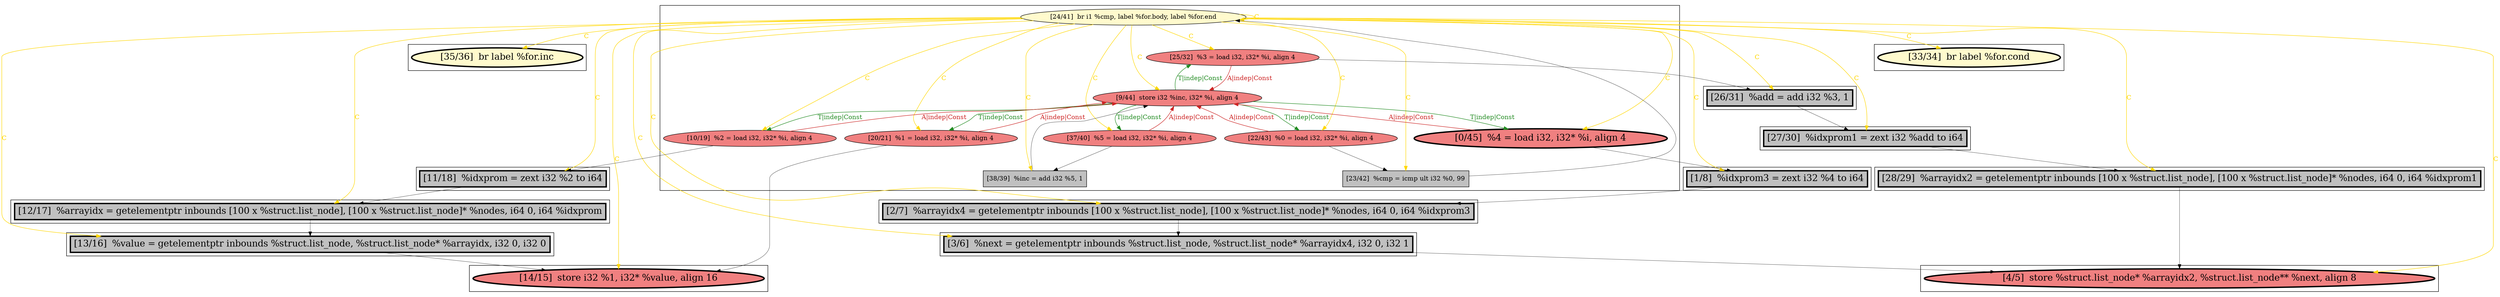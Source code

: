 
digraph G {



node744->node748 [style=solid,color=gold,label="C",penwidth=1.0,fontcolor=gold ]
node743->node748 [style=solid,color=forestgreen,label="T|indep|Const",penwidth=1.0,fontcolor=forestgreen ]
node748->node743 [style=solid,color=firebrick3,label="A|indep|Const",penwidth=1.0,fontcolor=firebrick3 ]
node744->node739 [style=solid,color=gold,label="C",penwidth=1.0,fontcolor=gold ]
node742->node733 [style=solid,color=black,label="",penwidth=0.5,fontcolor=black ]
node739->node743 [style=solid,color=firebrick3,label="A|indep|Const",penwidth=1.0,fontcolor=firebrick3 ]
node744->node737 [style=solid,color=gold,label="C",penwidth=1.0,fontcolor=gold ]
node744->node730 [style=solid,color=gold,label="C",penwidth=1.0,fontcolor=gold ]
node744->node733 [style=solid,color=gold,label="C",penwidth=1.0,fontcolor=gold ]
node735->node750 [style=solid,color=black,label="",penwidth=0.5,fontcolor=black ]
node744->node731 [style=solid,color=gold,label="C",penwidth=1.0,fontcolor=gold ]
node744->node747 [style=solid,color=gold,label="C",penwidth=1.0,fontcolor=gold ]
node744->node750 [style=solid,color=gold,label="C",penwidth=1.0,fontcolor=gold ]
node747->node743 [style=solid,color=firebrick3,label="A|indep|Const",penwidth=1.0,fontcolor=firebrick3 ]
node751->node738 [style=solid,color=black,label="",penwidth=0.5,fontcolor=black ]
node744->node741 [style=solid,color=gold,label="C",penwidth=1.0,fontcolor=gold ]
node744->node740 [style=solid,color=gold,label="C",penwidth=1.0,fontcolor=gold ]
node744->node734 [style=solid,color=gold,label="C",penwidth=1.0,fontcolor=gold ]
node744->node742 [style=solid,color=gold,label="C",penwidth=1.0,fontcolor=gold ]
node745->node743 [style=solid,color=firebrick3,label="A|indep|Const",penwidth=1.0,fontcolor=firebrick3 ]
node744->node743 [style=solid,color=gold,label="C",penwidth=1.0,fontcolor=gold ]
node744->node752 [style=solid,color=gold,label="C",penwidth=1.0,fontcolor=gold ]
node744->node746 [style=solid,color=gold,label="C",penwidth=1.0,fontcolor=gold ]
node744->node738 [style=solid,color=gold,label="C",penwidth=1.0,fontcolor=gold ]
node744->node749 [style=solid,color=gold,label="C",penwidth=1.0,fontcolor=gold ]
node738->node730 [style=solid,color=black,label="",penwidth=0.5,fontcolor=black ]
node744->node751 [style=solid,color=gold,label="C",penwidth=1.0,fontcolor=gold ]
node744->node744 [style=solid,color=gold,label="C",penwidth=1.0,fontcolor=gold ]
node746->node744 [style=solid,color=black,label="",penwidth=0.5,fontcolor=black ]
node744->node732 [style=solid,color=gold,label="C",penwidth=1.0,fontcolor=gold ]
node745->node746 [style=solid,color=black,label="",penwidth=0.5,fontcolor=black ]
node744->node745 [style=solid,color=gold,label="C",penwidth=1.0,fontcolor=gold ]
node744->node735 [style=solid,color=gold,label="C",penwidth=1.0,fontcolor=gold ]
node736->node732 [style=solid,color=black,label="",penwidth=0.5,fontcolor=black ]
node734->node736 [style=solid,color=black,label="",penwidth=0.5,fontcolor=black ]
node742->node743 [style=solid,color=firebrick3,label="A|indep|Const",penwidth=1.0,fontcolor=firebrick3 ]
node743->node742 [style=solid,color=forestgreen,label="T|indep|Const",penwidth=1.0,fontcolor=forestgreen ]
node743->node747 [style=solid,color=forestgreen,label="T|indep|Const",penwidth=1.0,fontcolor=forestgreen ]
node748->node752 [style=solid,color=black,label="",penwidth=0.5,fontcolor=black ]
node747->node740 [style=solid,color=black,label="",penwidth=0.5,fontcolor=black ]
node739->node731 [style=solid,color=black,label="",penwidth=0.5,fontcolor=black ]
node743->node739 [style=solid,color=forestgreen,label="T|indep|Const",penwidth=1.0,fontcolor=forestgreen ]
node752->node751 [style=solid,color=black,label="",penwidth=0.5,fontcolor=black ]
node741->node743 [style=solid,color=firebrick3,label="A|indep|Const",penwidth=1.0,fontcolor=firebrick3 ]
node743->node741 [style=solid,color=forestgreen,label="T|indep|Const",penwidth=1.0,fontcolor=forestgreen ]
node741->node734 [style=solid,color=black,label="",penwidth=0.5,fontcolor=black ]
node740->node743 [style=solid,color=black,label="",penwidth=0.5,fontcolor=black ]
node744->node736 [style=solid,color=gold,label="C",penwidth=1.0,fontcolor=gold ]
node732->node731 [style=solid,color=black,label="",penwidth=0.5,fontcolor=black ]
node743->node745 [style=solid,color=forestgreen,label="T|indep|Const",penwidth=1.0,fontcolor=forestgreen ]
node750->node730 [style=solid,color=black,label="",penwidth=0.5,fontcolor=black ]
node733->node735 [style=solid,color=black,label="",penwidth=0.5,fontcolor=black ]


subgraph cluster13 {


node752 [penwidth=3.0,fontsize=20,fillcolor=grey,label="[26/31]  %add = add i32 %3, 1",shape=rectangle,style=filled ]



}

subgraph cluster11 {


node750 [penwidth=3.0,fontsize=20,fillcolor=grey,label="[3/6]  %next = getelementptr inbounds %struct.list_node, %struct.list_node* %arrayidx4, i32 0, i32 1",shape=rectangle,style=filled ]



}

subgraph cluster10 {


node749 [penwidth=3.0,fontsize=20,fillcolor=lemonchiffon,label="[33/34]  br label %for.cond",shape=ellipse,style=filled ]



}

subgraph cluster9 {


node747 [fillcolor=lightcoral,label="[37/40]  %5 = load i32, i32* %i, align 4",shape=ellipse,style=filled ]
node746 [fillcolor=grey,label="[23/42]  %cmp = icmp ult i32 %0, 99",shape=rectangle,style=filled ]
node740 [fillcolor=grey,label="[38/39]  %inc = add i32 %5, 1",shape=rectangle,style=filled ]
node743 [fillcolor=lightcoral,label="[9/44]  store i32 %inc, i32* %i, align 4",shape=ellipse,style=filled ]
node739 [fillcolor=lightcoral,label="[20/21]  %1 = load i32, i32* %i, align 4",shape=ellipse,style=filled ]
node748 [fillcolor=lightcoral,label="[25/32]  %3 = load i32, i32* %i, align 4",shape=ellipse,style=filled ]
node741 [fillcolor=lightcoral,label="[10/19]  %2 = load i32, i32* %i, align 4",shape=ellipse,style=filled ]
node745 [fillcolor=lightcoral,label="[22/43]  %0 = load i32, i32* %i, align 4",shape=ellipse,style=filled ]
node742 [penwidth=3.0,fontsize=20,fillcolor=lightcoral,label="[0/45]  %4 = load i32, i32* %i, align 4",shape=ellipse,style=filled ]
node744 [fillcolor=lemonchiffon,label="[24/41]  br i1 %cmp, label %for.body, label %for.end",shape=ellipse,style=filled ]



}

subgraph cluster8 {


node738 [penwidth=3.0,fontsize=20,fillcolor=grey,label="[28/29]  %arrayidx2 = getelementptr inbounds [100 x %struct.list_node], [100 x %struct.list_node]* %nodes, i64 0, i64 %idxprom1",shape=rectangle,style=filled ]



}

subgraph cluster7 {


node737 [penwidth=3.0,fontsize=20,fillcolor=lemonchiffon,label="[35/36]  br label %for.inc",shape=ellipse,style=filled ]



}

subgraph cluster6 {


node736 [penwidth=3.0,fontsize=20,fillcolor=grey,label="[12/17]  %arrayidx = getelementptr inbounds [100 x %struct.list_node], [100 x %struct.list_node]* %nodes, i64 0, i64 %idxprom",shape=rectangle,style=filled ]



}

subgraph cluster0 {


node730 [penwidth=3.0,fontsize=20,fillcolor=lightcoral,label="[4/5]  store %struct.list_node* %arrayidx2, %struct.list_node** %next, align 8",shape=ellipse,style=filled ]



}

subgraph cluster12 {


node751 [penwidth=3.0,fontsize=20,fillcolor=grey,label="[27/30]  %idxprom1 = zext i32 %add to i64",shape=rectangle,style=filled ]



}

subgraph cluster5 {


node735 [penwidth=3.0,fontsize=20,fillcolor=grey,label="[2/7]  %arrayidx4 = getelementptr inbounds [100 x %struct.list_node], [100 x %struct.list_node]* %nodes, i64 0, i64 %idxprom3",shape=rectangle,style=filled ]



}

subgraph cluster1 {


node731 [penwidth=3.0,fontsize=20,fillcolor=lightcoral,label="[14/15]  store i32 %1, i32* %value, align 16",shape=ellipse,style=filled ]



}

subgraph cluster2 {


node732 [penwidth=3.0,fontsize=20,fillcolor=grey,label="[13/16]  %value = getelementptr inbounds %struct.list_node, %struct.list_node* %arrayidx, i32 0, i32 0",shape=rectangle,style=filled ]



}

subgraph cluster3 {


node733 [penwidth=3.0,fontsize=20,fillcolor=grey,label="[1/8]  %idxprom3 = zext i32 %4 to i64",shape=rectangle,style=filled ]



}

subgraph cluster4 {


node734 [penwidth=3.0,fontsize=20,fillcolor=grey,label="[11/18]  %idxprom = zext i32 %2 to i64",shape=rectangle,style=filled ]



}

}
